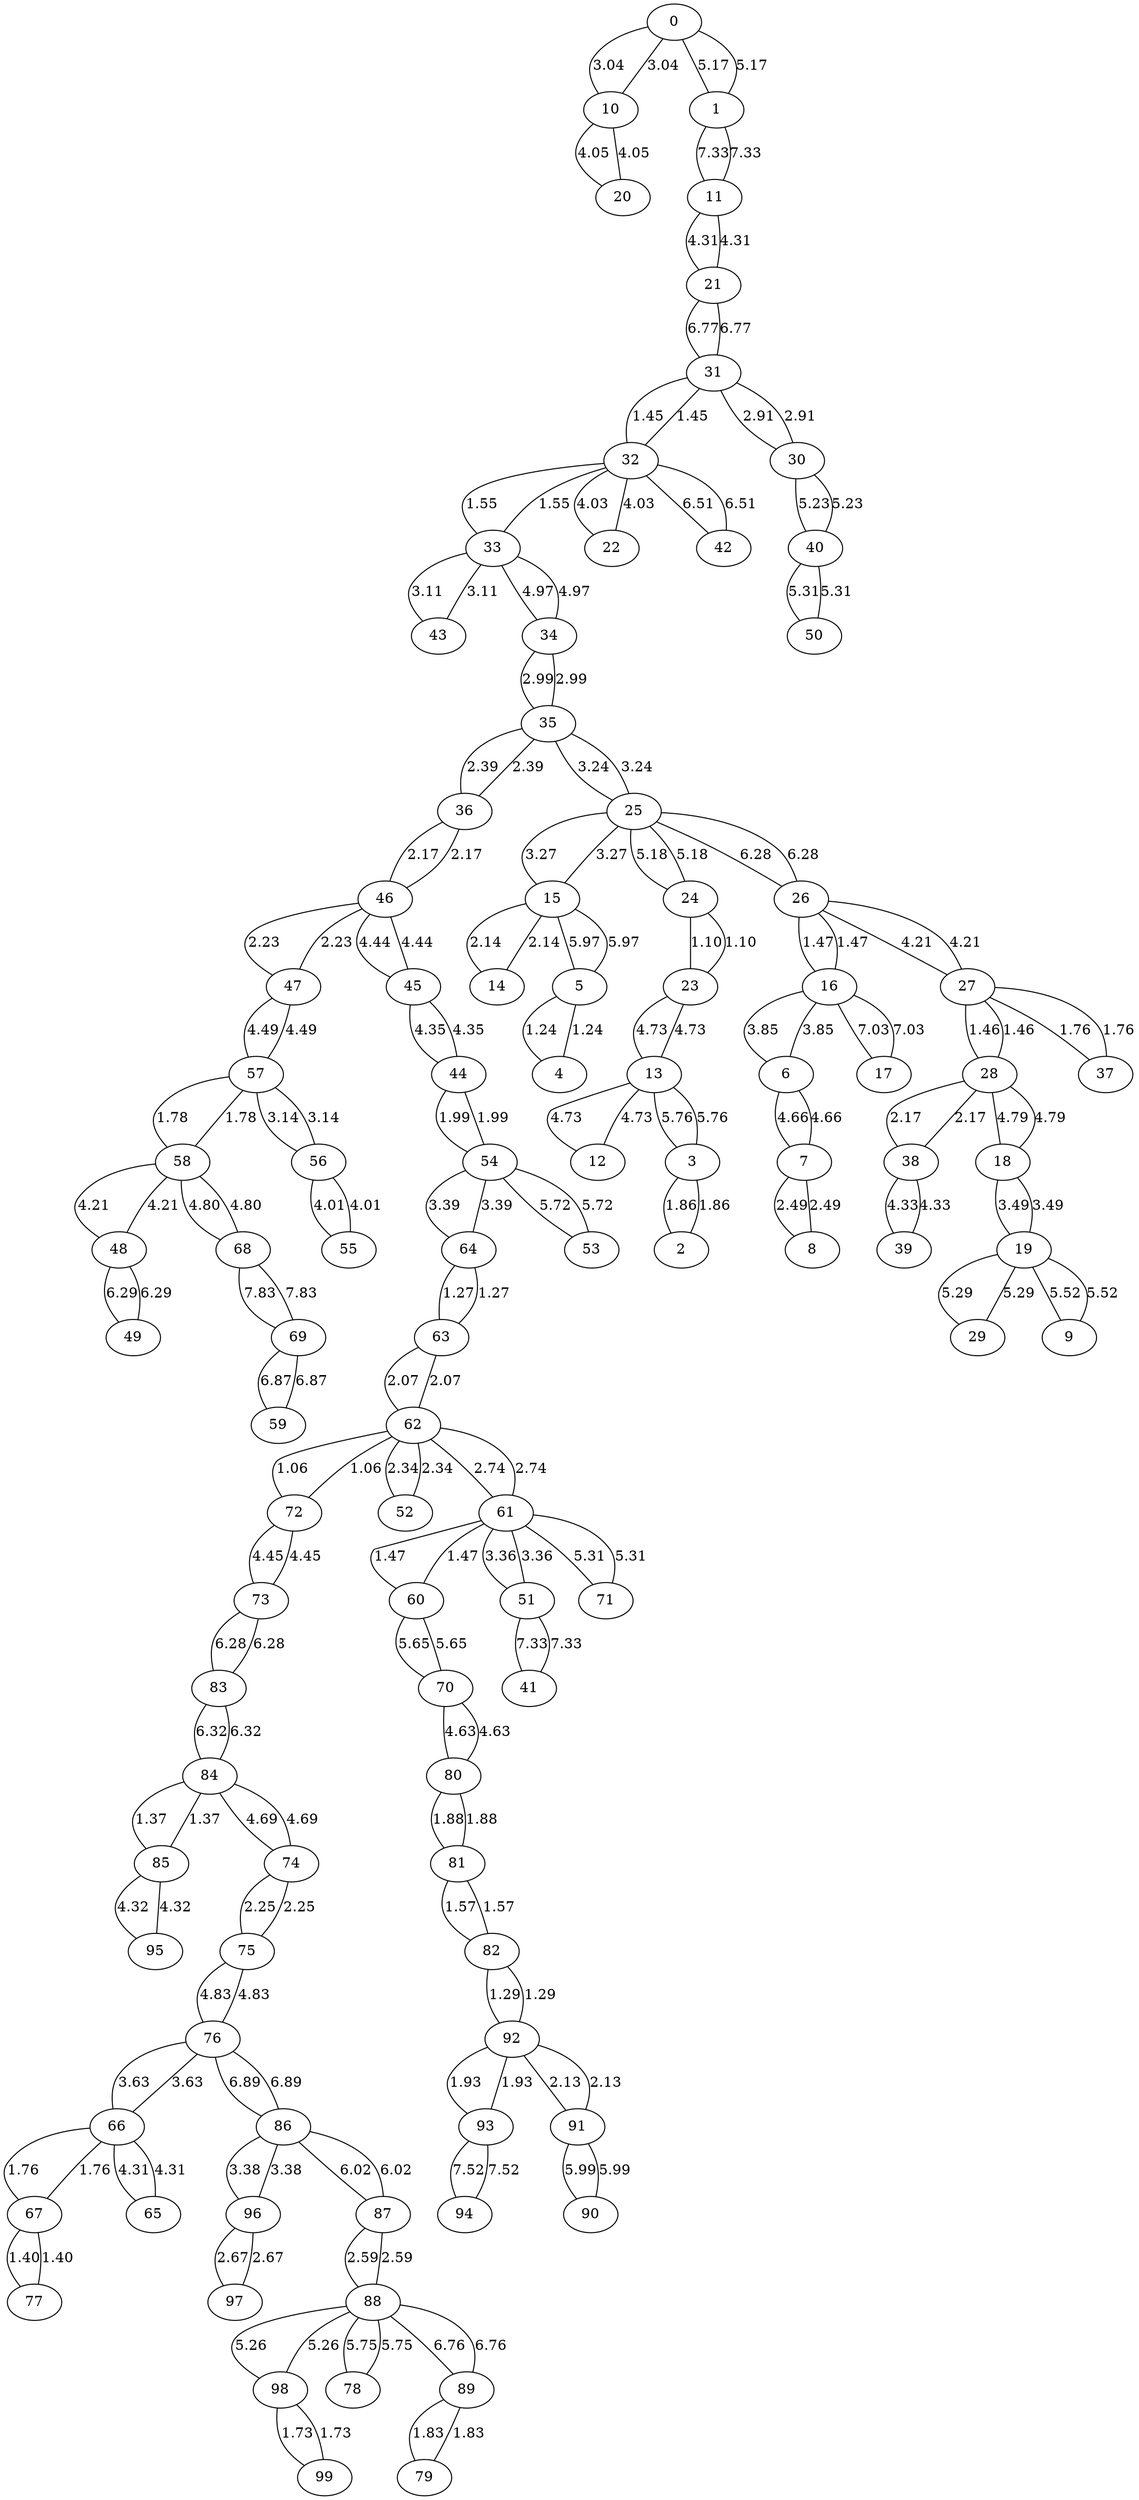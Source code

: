 graph sample {
0 -- 10 [label=3.04];
10 -- 0 [label=3.04];
10 -- 20 [label=4.05];
20 -- 10 [label=4.05];
0 -- 1 [label=5.17];
1 -- 0 [label=5.17];
1 -- 11 [label=7.33];
11 -- 1 [label=7.33];
11 -- 21 [label=4.31];
21 -- 11 [label=4.31];
21 -- 31 [label=6.77];
31 -- 21 [label=6.77];
31 -- 32 [label=1.45];
32 -- 31 [label=1.45];
32 -- 33 [label=1.55];
33 -- 32 [label=1.55];
31 -- 30 [label=2.91];
30 -- 31 [label=2.91];
33 -- 43 [label=3.11];
43 -- 33 [label=3.11];
32 -- 22 [label=4.03];
22 -- 32 [label=4.03];
33 -- 34 [label=4.97];
34 -- 33 [label=4.97];
34 -- 35 [label=2.99];
35 -- 34 [label=2.99];
35 -- 36 [label=2.39];
36 -- 35 [label=2.39];
36 -- 46 [label=2.17];
46 -- 36 [label=2.17];
46 -- 47 [label=2.23];
47 -- 46 [label=2.23];
35 -- 25 [label=3.24];
25 -- 35 [label=3.24];
25 -- 15 [label=3.27];
15 -- 25 [label=3.27];
15 -- 14 [label=2.14];
14 -- 15 [label=2.14];
46 -- 45 [label=4.44];
45 -- 46 [label=4.44];
45 -- 44 [label=4.35];
44 -- 45 [label=4.35];
44 -- 54 [label=1.99];
54 -- 44 [label=1.99];
54 -- 64 [label=3.39];
64 -- 54 [label=3.39];
64 -- 63 [label=1.27];
63 -- 64 [label=1.27];
63 -- 62 [label=2.07];
62 -- 63 [label=2.07];
62 -- 72 [label=1.06];
72 -- 62 [label=1.06];
62 -- 52 [label=2.34];
52 -- 62 [label=2.34];
62 -- 61 [label=2.74];
61 -- 62 [label=2.74];
61 -- 60 [label=1.47];
60 -- 61 [label=1.47];
61 -- 51 [label=3.36];
51 -- 61 [label=3.36];
72 -- 73 [label=4.45];
73 -- 72 [label=4.45];
47 -- 57 [label=4.49];
57 -- 47 [label=4.49];
57 -- 58 [label=1.78];
58 -- 57 [label=1.78];
57 -- 56 [label=3.14];
56 -- 57 [label=3.14];
56 -- 55 [label=4.01];
55 -- 56 [label=4.01];
58 -- 48 [label=4.21];
48 -- 58 [label=4.21];
58 -- 68 [label=4.80];
68 -- 58 [label=4.80];
25 -- 24 [label=5.18];
24 -- 25 [label=5.18];
24 -- 23 [label=1.10];
23 -- 24 [label=1.10];
23 -- 13 [label=4.73];
13 -- 23 [label=4.73];
13 -- 12 [label=4.73];
12 -- 13 [label=4.73];
30 -- 40 [label=5.23];
40 -- 30 [label=5.23];
61 -- 71 [label=5.31];
71 -- 61 [label=5.31];
40 -- 50 [label=5.31];
50 -- 40 [label=5.31];
60 -- 70 [label=5.65];
70 -- 60 [label=5.65];
70 -- 80 [label=4.63];
80 -- 70 [label=4.63];
80 -- 81 [label=1.88];
81 -- 80 [label=1.88];
81 -- 82 [label=1.57];
82 -- 81 [label=1.57];
82 -- 92 [label=1.29];
92 -- 82 [label=1.29];
92 -- 93 [label=1.93];
93 -- 92 [label=1.93];
92 -- 91 [label=2.13];
91 -- 92 [label=2.13];
54 -- 53 [label=5.72];
53 -- 54 [label=5.72];
13 -- 3 [label=5.76];
3 -- 13 [label=5.76];
3 -- 2 [label=1.86];
2 -- 3 [label=1.86];
15 -- 5 [label=5.97];
5 -- 15 [label=5.97];
5 -- 4 [label=1.24];
4 -- 5 [label=1.24];
91 -- 90 [label=5.99];
90 -- 91 [label=5.99];
25 -- 26 [label=6.28];
26 -- 25 [label=6.28];
26 -- 16 [label=1.47];
16 -- 26 [label=1.47];
16 -- 6 [label=3.85];
6 -- 16 [label=3.85];
26 -- 27 [label=4.21];
27 -- 26 [label=4.21];
27 -- 28 [label=1.46];
28 -- 27 [label=1.46];
27 -- 37 [label=1.76];
37 -- 27 [label=1.76];
28 -- 38 [label=2.17];
38 -- 28 [label=2.17];
38 -- 39 [label=4.33];
39 -- 38 [label=4.33];
6 -- 7 [label=4.66];
7 -- 6 [label=4.66];
7 -- 8 [label=2.49];
8 -- 7 [label=2.49];
28 -- 18 [label=4.79];
18 -- 28 [label=4.79];
18 -- 19 [label=3.49];
19 -- 18 [label=3.49];
19 -- 29 [label=5.29];
29 -- 19 [label=5.29];
19 -- 9 [label=5.52];
9 -- 19 [label=5.52];
73 -- 83 [label=6.28];
83 -- 73 [label=6.28];
48 -- 49 [label=6.29];
49 -- 48 [label=6.29];
83 -- 84 [label=6.32];
84 -- 83 [label=6.32];
84 -- 85 [label=1.37];
85 -- 84 [label=1.37];
85 -- 95 [label=4.32];
95 -- 85 [label=4.32];
84 -- 74 [label=4.69];
74 -- 84 [label=4.69];
74 -- 75 [label=2.25];
75 -- 74 [label=2.25];
75 -- 76 [label=4.83];
76 -- 75 [label=4.83];
76 -- 66 [label=3.63];
66 -- 76 [label=3.63];
66 -- 67 [label=1.76];
67 -- 66 [label=1.76];
67 -- 77 [label=1.40];
77 -- 67 [label=1.40];
66 -- 65 [label=4.31];
65 -- 66 [label=4.31];
32 -- 42 [label=6.51];
42 -- 32 [label=6.51];
76 -- 86 [label=6.89];
86 -- 76 [label=6.89];
86 -- 96 [label=3.38];
96 -- 86 [label=3.38];
96 -- 97 [label=2.67];
97 -- 96 [label=2.67];
86 -- 87 [label=6.02];
87 -- 86 [label=6.02];
87 -- 88 [label=2.59];
88 -- 87 [label=2.59];
88 -- 98 [label=5.26];
98 -- 88 [label=5.26];
98 -- 99 [label=1.73];
99 -- 98 [label=1.73];
88 -- 78 [label=5.75];
78 -- 88 [label=5.75];
88 -- 89 [label=6.76];
89 -- 88 [label=6.76];
89 -- 79 [label=1.83];
79 -- 89 [label=1.83];
16 -- 17 [label=7.03];
17 -- 16 [label=7.03];
51 -- 41 [label=7.33];
41 -- 51 [label=7.33];
93 -- 94 [label=7.52];
94 -- 93 [label=7.52];
68 -- 69 [label=7.83];
69 -- 68 [label=7.83];
69 -- 59 [label=6.87];
59 -- 69 [label=6.87];
}
